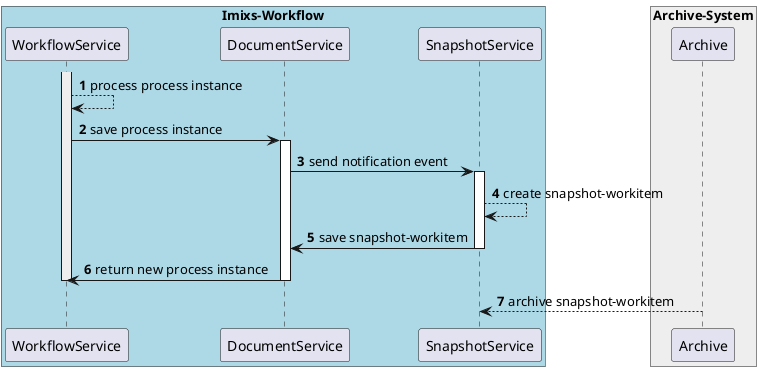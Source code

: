 @startuml
autonumber

box "Imixs-Workflow" #LightBlue
participant WorkflowService
participant DocumentService
participant SnapshotService
end box

box "Archive-System" #EEEEEE
participant Archive
end box


activate WorkflowService #EEEEEE

WorkflowService --> WorkflowService : process process instance
WorkflowService -> DocumentService: save process instance
activate DocumentService

DocumentService -> SnapshotService : send notification event
activate SnapshotService
SnapshotService --> SnapshotService: create snapshot-workitem
SnapshotService -> DocumentService: save snapshot-workitem
deactivate SnapshotService
DocumentService -> WorkflowService: return new process instance
deactivate DocumentService
deactivate WorkflowService

Archive --> SnapshotService : archive snapshot-workitem

@enduml

